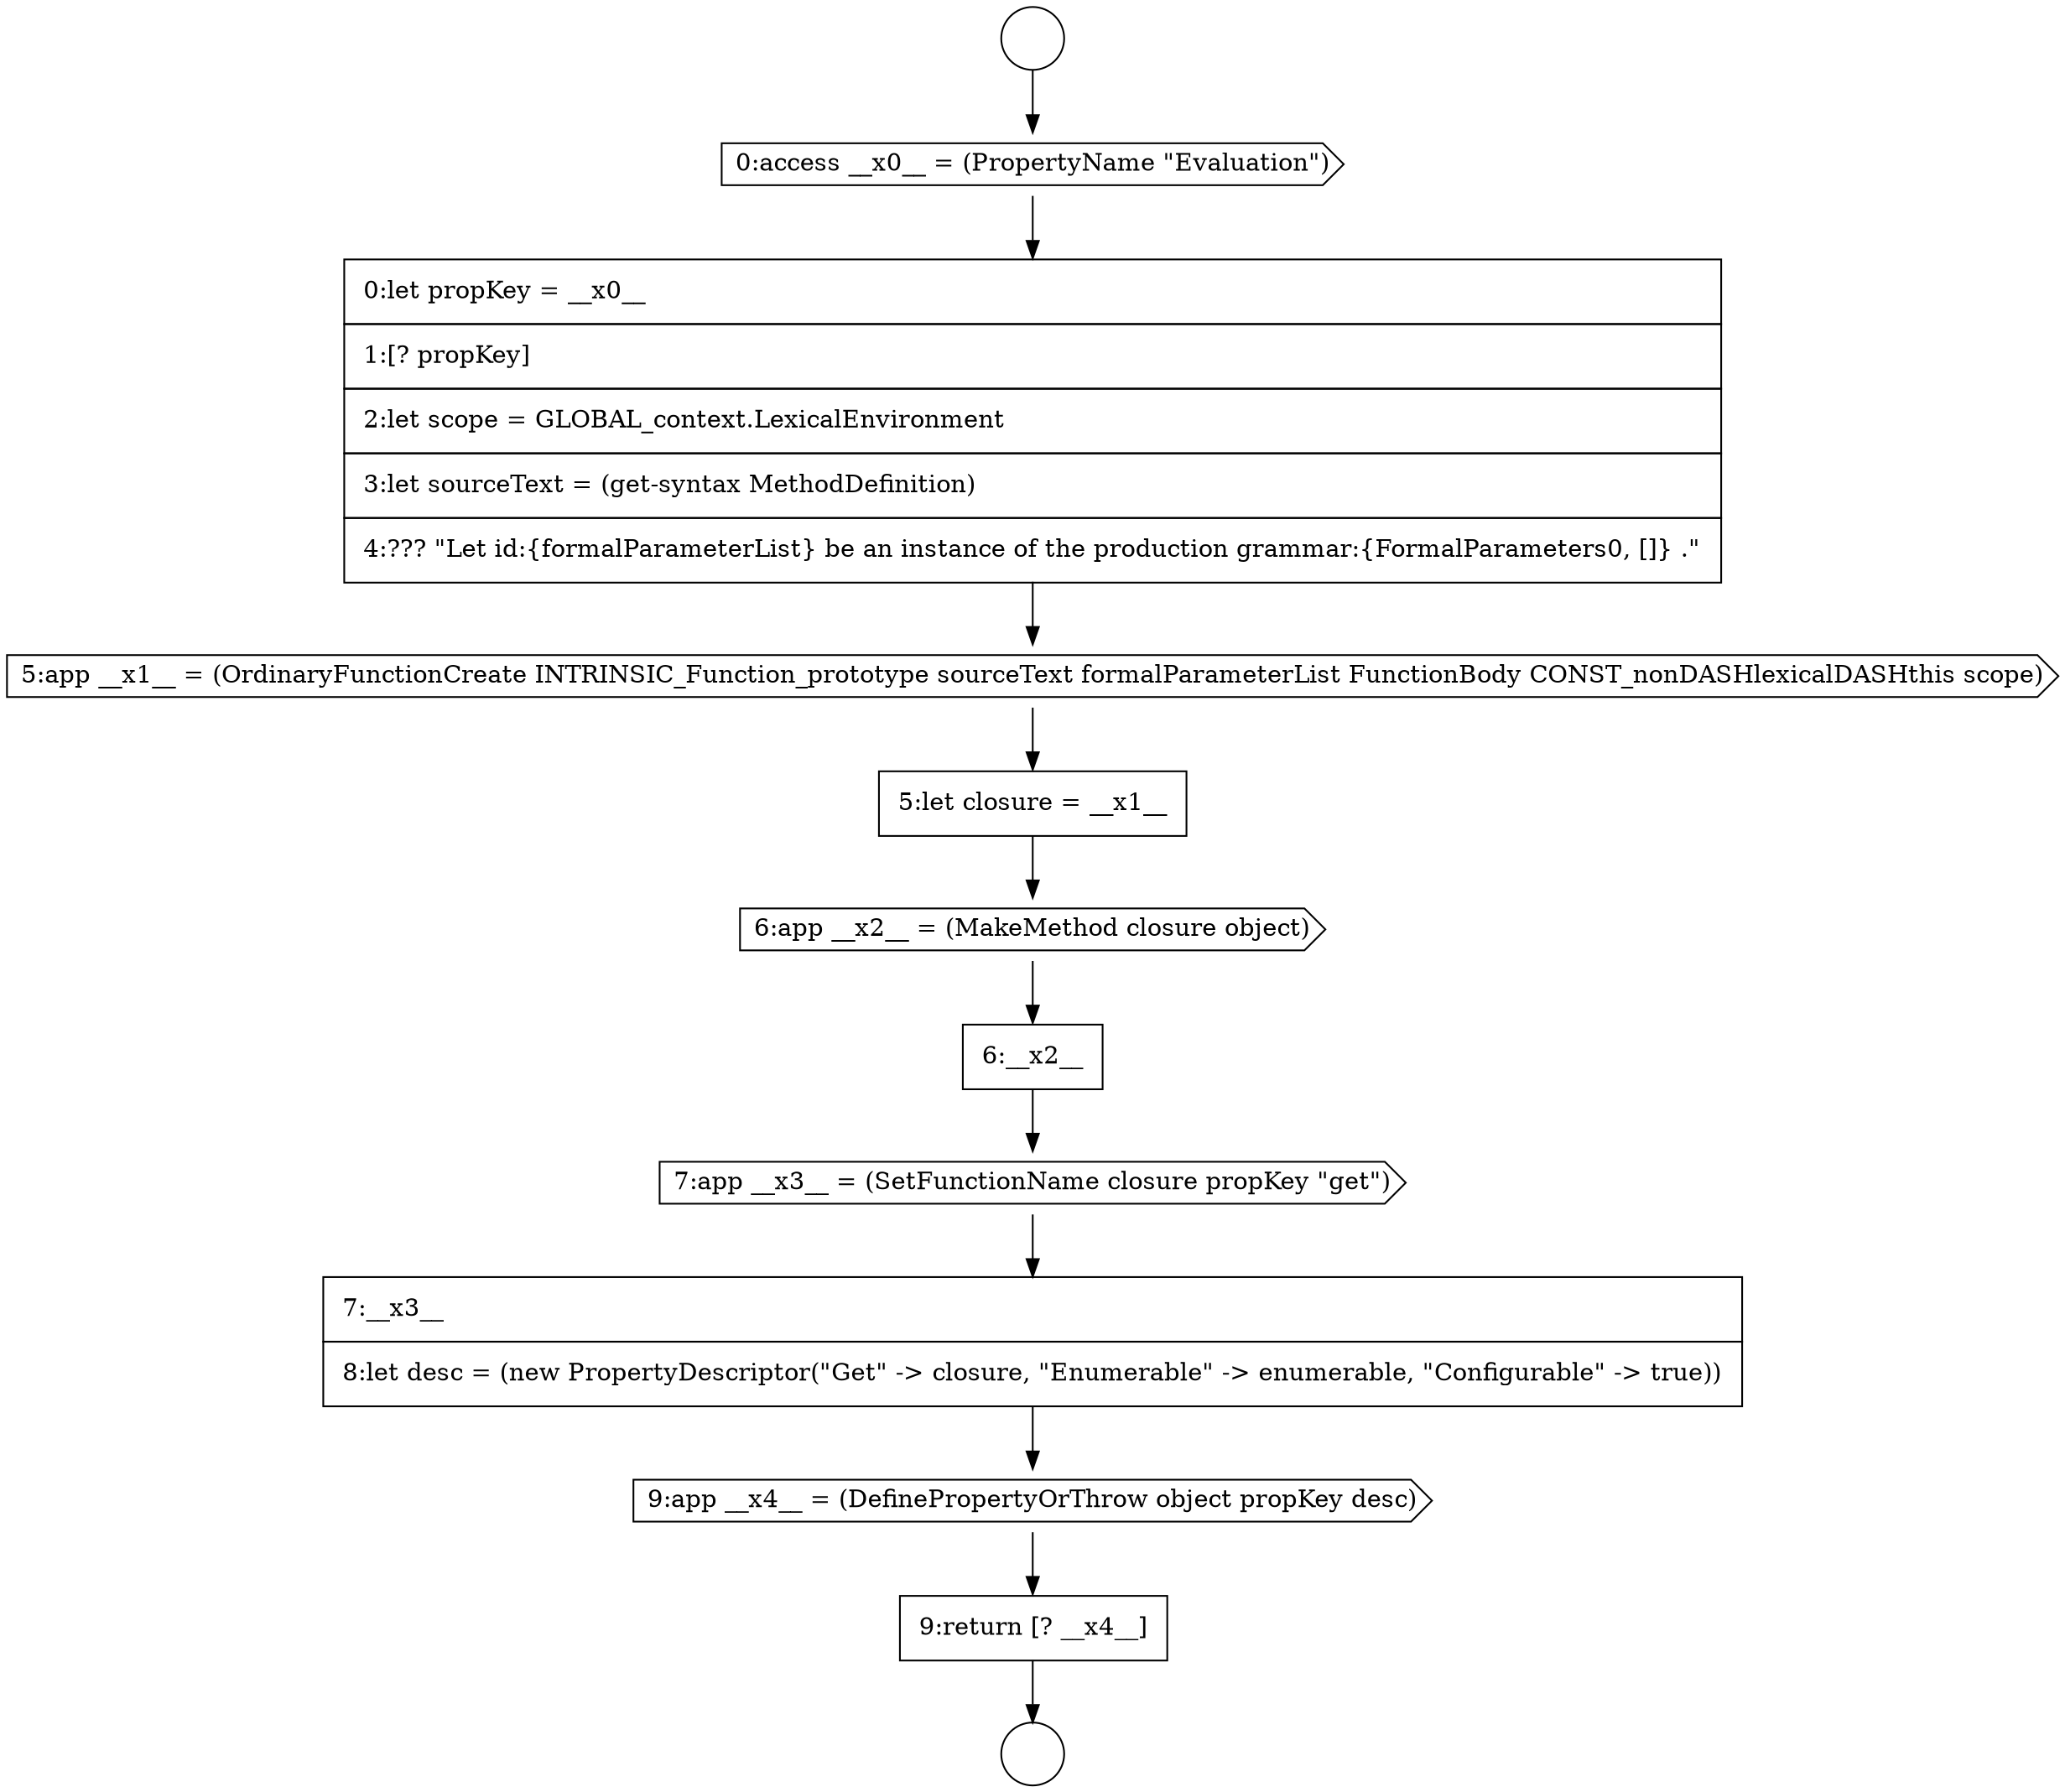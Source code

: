 digraph {
  node9163 [shape=none, margin=0, label=<<font color="black">
    <table border="0" cellborder="1" cellspacing="0" cellpadding="10">
      <tr><td align="left">7:__x3__</td></tr>
      <tr><td align="left">8:let desc = (new PropertyDescriptor(&quot;Get&quot; -&gt; closure, &quot;Enumerable&quot; -&gt; enumerable, &quot;Configurable&quot; -&gt; true))</td></tr>
    </table>
  </font>> color="black" fillcolor="white" style=filled]
  node9159 [shape=none, margin=0, label=<<font color="black">
    <table border="0" cellborder="1" cellspacing="0" cellpadding="10">
      <tr><td align="left">5:let closure = __x1__</td></tr>
    </table>
  </font>> color="black" fillcolor="white" style=filled]
  node9155 [shape=circle label=" " color="black" fillcolor="white" style=filled]
  node9164 [shape=cds, label=<<font color="black">9:app __x4__ = (DefinePropertyOrThrow object propKey desc)</font>> color="black" fillcolor="white" style=filled]
  node9158 [shape=cds, label=<<font color="black">5:app __x1__ = (OrdinaryFunctionCreate INTRINSIC_Function_prototype sourceText formalParameterList FunctionBody CONST_nonDASHlexicalDASHthis scope)</font>> color="black" fillcolor="white" style=filled]
  node9154 [shape=circle label=" " color="black" fillcolor="white" style=filled]
  node9157 [shape=none, margin=0, label=<<font color="black">
    <table border="0" cellborder="1" cellspacing="0" cellpadding="10">
      <tr><td align="left">0:let propKey = __x0__</td></tr>
      <tr><td align="left">1:[? propKey]</td></tr>
      <tr><td align="left">2:let scope = GLOBAL_context.LexicalEnvironment</td></tr>
      <tr><td align="left">3:let sourceText = (get-syntax MethodDefinition)</td></tr>
      <tr><td align="left">4:??? &quot;Let id:{formalParameterList} be an instance of the production grammar:{FormalParameters0, []} .&quot;</td></tr>
    </table>
  </font>> color="black" fillcolor="white" style=filled]
  node9161 [shape=none, margin=0, label=<<font color="black">
    <table border="0" cellborder="1" cellspacing="0" cellpadding="10">
      <tr><td align="left">6:__x2__</td></tr>
    </table>
  </font>> color="black" fillcolor="white" style=filled]
  node9165 [shape=none, margin=0, label=<<font color="black">
    <table border="0" cellborder="1" cellspacing="0" cellpadding="10">
      <tr><td align="left">9:return [? __x4__]</td></tr>
    </table>
  </font>> color="black" fillcolor="white" style=filled]
  node9160 [shape=cds, label=<<font color="black">6:app __x2__ = (MakeMethod closure object)</font>> color="black" fillcolor="white" style=filled]
  node9162 [shape=cds, label=<<font color="black">7:app __x3__ = (SetFunctionName closure propKey &quot;get&quot;)</font>> color="black" fillcolor="white" style=filled]
  node9156 [shape=cds, label=<<font color="black">0:access __x0__ = (PropertyName &quot;Evaluation&quot;)</font>> color="black" fillcolor="white" style=filled]
  node9160 -> node9161 [ color="black"]
  node9159 -> node9160 [ color="black"]
  node9154 -> node9156 [ color="black"]
  node9157 -> node9158 [ color="black"]
  node9162 -> node9163 [ color="black"]
  node9163 -> node9164 [ color="black"]
  node9165 -> node9155 [ color="black"]
  node9158 -> node9159 [ color="black"]
  node9161 -> node9162 [ color="black"]
  node9156 -> node9157 [ color="black"]
  node9164 -> node9165 [ color="black"]
}
